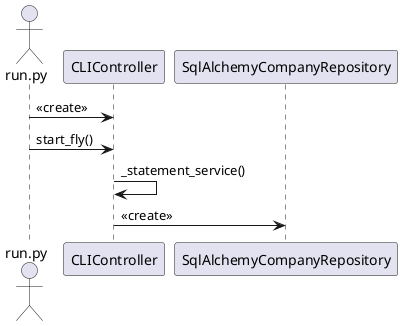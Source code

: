 @startuml
actor "run.py" as Runner

participant CLIController
participant SqlAlchemyCompanyRepository

Runner -> CLIController : <<create>>
Runner -> CLIController : start_fly()
CLIController -> CLIController : _statement_service()
CLIController -> SqlAlchemyCompanyRepository : <<create>>

@enduml
